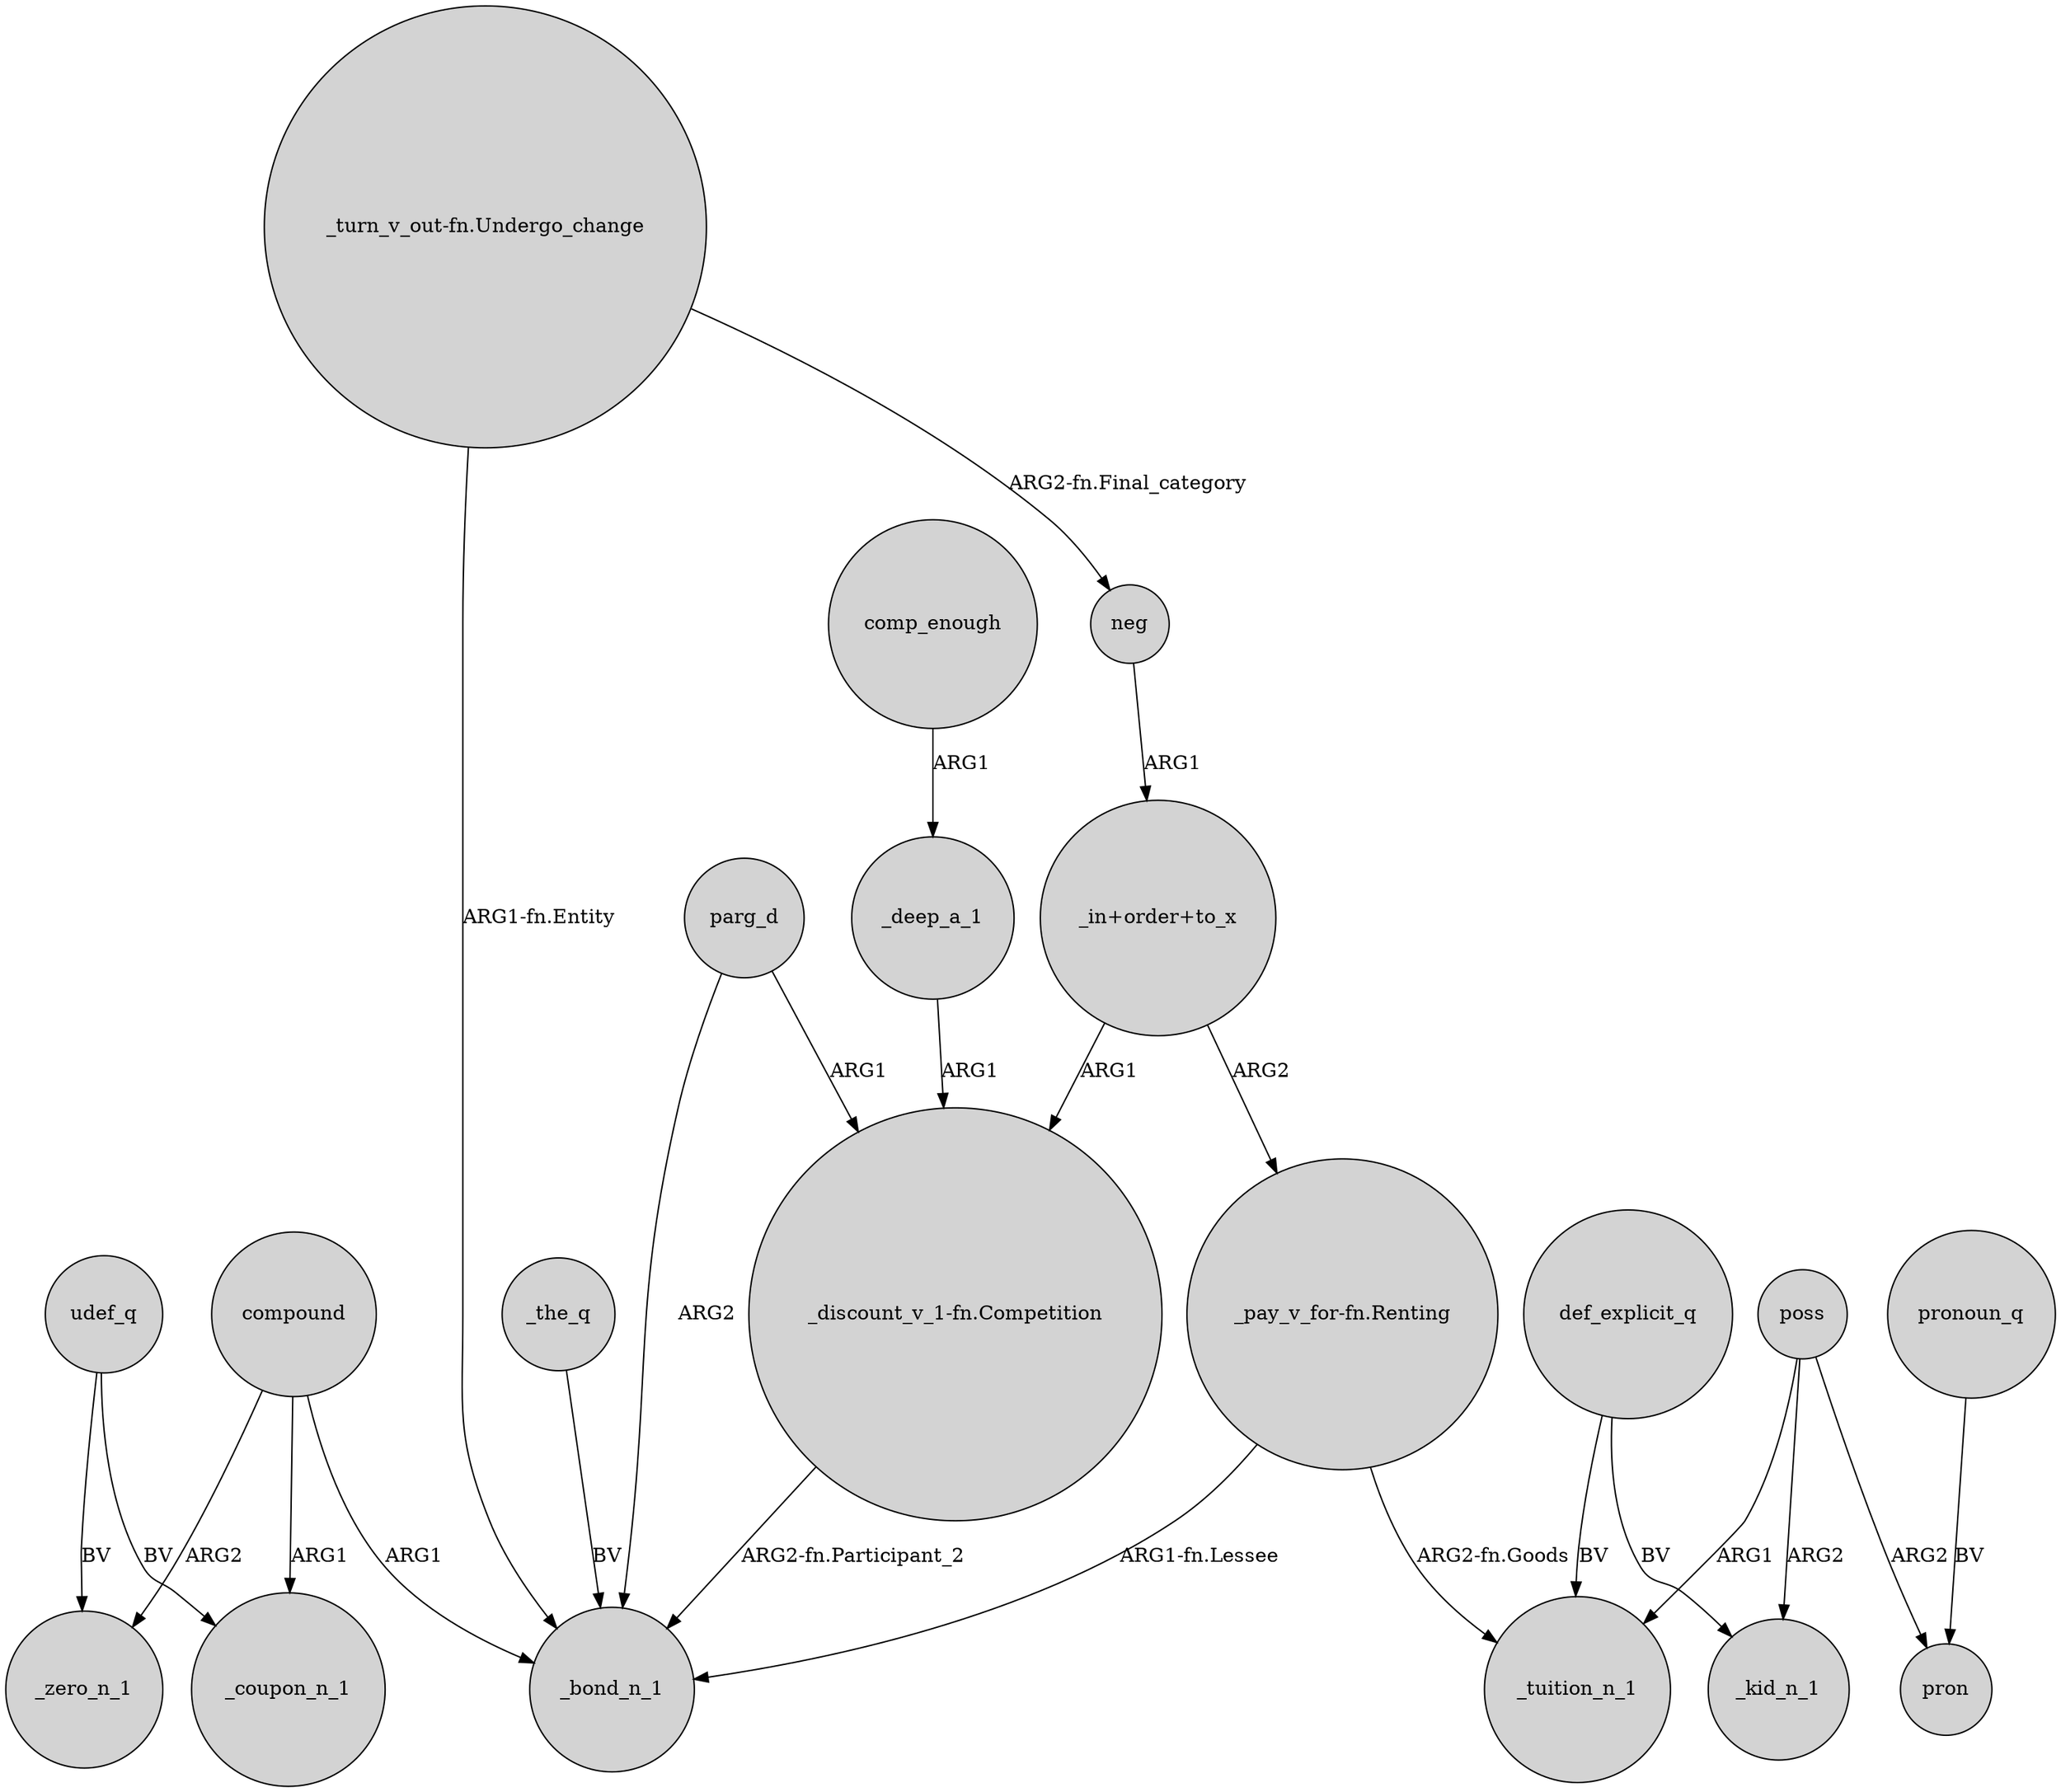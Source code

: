 digraph {
	node [shape=circle style=filled]
	compound -> _coupon_n_1 [label=ARG1]
	parg_d -> _bond_n_1 [label=ARG2]
	def_explicit_q -> _kid_n_1 [label=BV]
	"_discount_v_1-fn.Competition" -> _bond_n_1 [label="ARG2-fn.Participant_2"]
	udef_q -> _zero_n_1 [label=BV]
	_deep_a_1 -> "_discount_v_1-fn.Competition" [label=ARG1]
	compound -> _bond_n_1 [label=ARG1]
	"_turn_v_out-fn.Undergo_change" -> _bond_n_1 [label="ARG1-fn.Entity"]
	"_turn_v_out-fn.Undergo_change" -> neg [label="ARG2-fn.Final_category"]
	neg -> "_in+order+to_x" [label=ARG1]
	"_pay_v_for-fn.Renting" -> _tuition_n_1 [label="ARG2-fn.Goods"]
	poss -> _kid_n_1 [label=ARG2]
	pronoun_q -> pron [label=BV]
	parg_d -> "_discount_v_1-fn.Competition" [label=ARG1]
	poss -> pron [label=ARG2]
	"_in+order+to_x" -> "_pay_v_for-fn.Renting" [label=ARG2]
	comp_enough -> _deep_a_1 [label=ARG1]
	compound -> _zero_n_1 [label=ARG2]
	def_explicit_q -> _tuition_n_1 [label=BV]
	"_in+order+to_x" -> "_discount_v_1-fn.Competition" [label=ARG1]
	poss -> _tuition_n_1 [label=ARG1]
	_the_q -> _bond_n_1 [label=BV]
	udef_q -> _coupon_n_1 [label=BV]
	"_pay_v_for-fn.Renting" -> _bond_n_1 [label="ARG1-fn.Lessee"]
}
